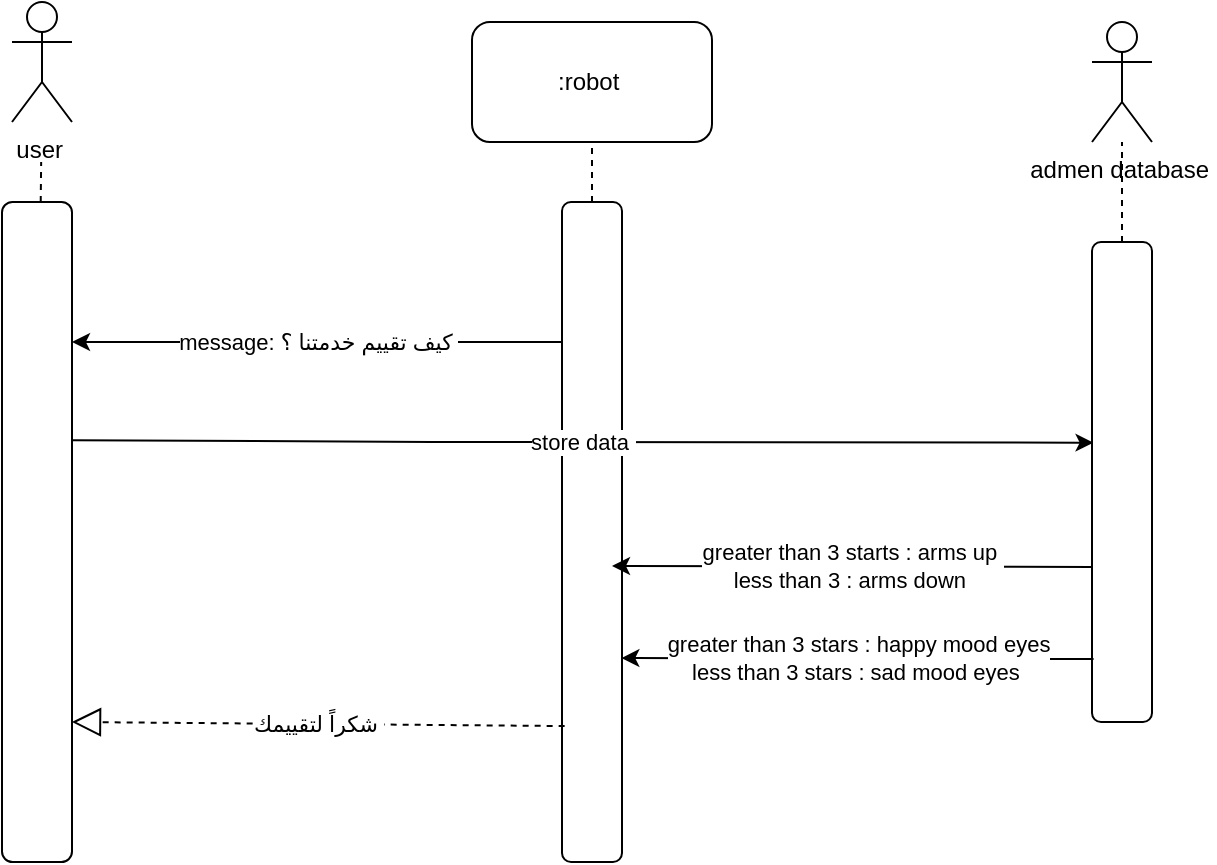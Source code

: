 <mxfile version="14.6.13" type="device"><diagram name="Page-1" id="13e1069c-82ec-6db2-03f1-153e76fe0fe0"><mxGraphModel dx="768" dy="482" grid="1" gridSize="10" guides="1" tooltips="1" connect="1" arrows="1" fold="1" page="1" pageScale="1" pageWidth="1100" pageHeight="850" background="none" math="0" shadow="0"><root><mxCell id="0"/><mxCell id="1" parent="0"/><mxCell id="Neh_cghM2M2BUDqJrgMB-2" value="user&amp;nbsp;" style="shape=umlActor;verticalLabelPosition=bottom;verticalAlign=top;html=1;outlineConnect=0;" parent="1" vertex="1"><mxGeometry x="110" y="70" width="30" height="60" as="geometry"/></mxCell><mxCell id="Neh_cghM2M2BUDqJrgMB-3" value=":robot&amp;nbsp;" style="rounded=1;whiteSpace=wrap;html=1;" parent="1" vertex="1"><mxGeometry x="340" y="80" width="120" height="60" as="geometry"/></mxCell><mxCell id="Neh_cghM2M2BUDqJrgMB-4" value="" style="endArrow=none;dashed=1;html=1;startArrow=none;" parent="1" source="Neh_cghM2M2BUDqJrgMB-6" edge="1"><mxGeometry width="50" height="50" relative="1" as="geometry"><mxPoint x="124.58" y="624.444" as="sourcePoint"/><mxPoint x="124.58" y="150" as="targetPoint"/></mxGeometry></mxCell><mxCell id="Neh_cghM2M2BUDqJrgMB-5" value="" style="endArrow=none;dashed=1;html=1;startArrow=none;" parent="1" source="Neh_cghM2M2BUDqJrgMB-8" edge="1"><mxGeometry width="50" height="50" relative="1" as="geometry"><mxPoint x="400" y="641.111" as="sourcePoint"/><mxPoint x="400" y="140" as="targetPoint"/></mxGeometry></mxCell><mxCell id="Neh_cghM2M2BUDqJrgMB-6" value="" style="rounded=1;whiteSpace=wrap;html=1;" parent="1" vertex="1"><mxGeometry x="105" y="170" width="35" height="330" as="geometry"/></mxCell><mxCell id="Neh_cghM2M2BUDqJrgMB-8" value="" style="rounded=1;whiteSpace=wrap;html=1;" parent="1" vertex="1"><mxGeometry x="385" y="170" width="30" height="330" as="geometry"/></mxCell><mxCell id="Neh_cghM2M2BUDqJrgMB-12" value="message: كيف تقييم خدمتنا ؟&amp;nbsp;" style="endArrow=classic;html=1;" parent="1" edge="1"><mxGeometry width="50" height="50" relative="1" as="geometry"><mxPoint x="385" y="240" as="sourcePoint"/><mxPoint x="140" y="240" as="targetPoint"/></mxGeometry></mxCell><mxCell id="Neh_cghM2M2BUDqJrgMB-14" value="admen database&amp;nbsp;" style="shape=umlActor;verticalLabelPosition=bottom;verticalAlign=top;html=1;outlineConnect=0;" parent="1" vertex="1"><mxGeometry x="650" y="80" width="30" height="60" as="geometry"/></mxCell><mxCell id="Neh_cghM2M2BUDqJrgMB-19" value="store data&amp;nbsp;" style="endArrow=classic;html=1;exitX=1;exitY=0.361;exitDx=0;exitDy=0;exitPerimeter=0;entryX=0.026;entryY=0.418;entryDx=0;entryDy=0;entryPerimeter=0;" parent="1" source="Neh_cghM2M2BUDqJrgMB-6" target="Neh_cghM2M2BUDqJrgMB-20" edge="1"><mxGeometry width="50" height="50" relative="1" as="geometry"><mxPoint x="140" y="290" as="sourcePoint"/><mxPoint x="550" y="290" as="targetPoint"/><Array as="points"><mxPoint x="330" y="290"/></Array></mxGeometry></mxCell><mxCell id="Neh_cghM2M2BUDqJrgMB-20" value="" style="rounded=1;whiteSpace=wrap;html=1;" parent="1" vertex="1"><mxGeometry x="650" y="190" width="30" height="240" as="geometry"/></mxCell><mxCell id="Neh_cghM2M2BUDqJrgMB-22" value="greater than 3 starts : arms up&amp;nbsp;&lt;br&gt;less than 3 : arms down&amp;nbsp;" style="endArrow=classic;html=1;exitX=-0.011;exitY=0.677;exitDx=0;exitDy=0;exitPerimeter=0;" parent="1" source="Neh_cghM2M2BUDqJrgMB-20" edge="1"><mxGeometry width="50" height="50" relative="1" as="geometry"><mxPoint x="610" y="352" as="sourcePoint"/><mxPoint x="410" y="352" as="targetPoint"/><Array as="points"/><mxPoint as="offset"/></mxGeometry></mxCell><mxCell id="Neh_cghM2M2BUDqJrgMB-31" value="شكراً لتقييمك&amp;nbsp;" style="endArrow=block;dashed=1;endFill=0;endSize=12;html=1;exitX=0.044;exitY=0.794;exitDx=0;exitDy=0;exitPerimeter=0;" parent="1" source="Neh_cghM2M2BUDqJrgMB-8" edge="1"><mxGeometry width="160" relative="1" as="geometry"><mxPoint x="250" y="420" as="sourcePoint"/><mxPoint x="140" y="430" as="targetPoint"/><Array as="points"/></mxGeometry></mxCell><mxCell id="Neh_cghM2M2BUDqJrgMB-32" value="greater than 3 stars : happy mood eyes&lt;br&gt;less than 3 stars : sad mood eyes&amp;nbsp;" style="endArrow=classic;html=1;exitX=0.026;exitY=0.869;exitDx=0;exitDy=0;exitPerimeter=0;entryX=0.989;entryY=0.691;entryDx=0;entryDy=0;entryPerimeter=0;" parent="1" source="Neh_cghM2M2BUDqJrgMB-20" target="Neh_cghM2M2BUDqJrgMB-8" edge="1"><mxGeometry width="50" height="50" relative="1" as="geometry"><mxPoint x="300" y="390" as="sourcePoint"/><mxPoint x="420" y="390" as="targetPoint"/><Array as="points"/></mxGeometry></mxCell><mxCell id="Neh_cghM2M2BUDqJrgMB-33" value="" style="endArrow=none;dashed=1;html=1;" parent="1" source="Neh_cghM2M2BUDqJrgMB-20" target="Neh_cghM2M2BUDqJrgMB-14" edge="1"><mxGeometry width="50" height="50" relative="1" as="geometry"><mxPoint x="620" y="200" as="sourcePoint"/><mxPoint x="670" y="150" as="targetPoint"/></mxGeometry></mxCell></root></mxGraphModel></diagram></mxfile>